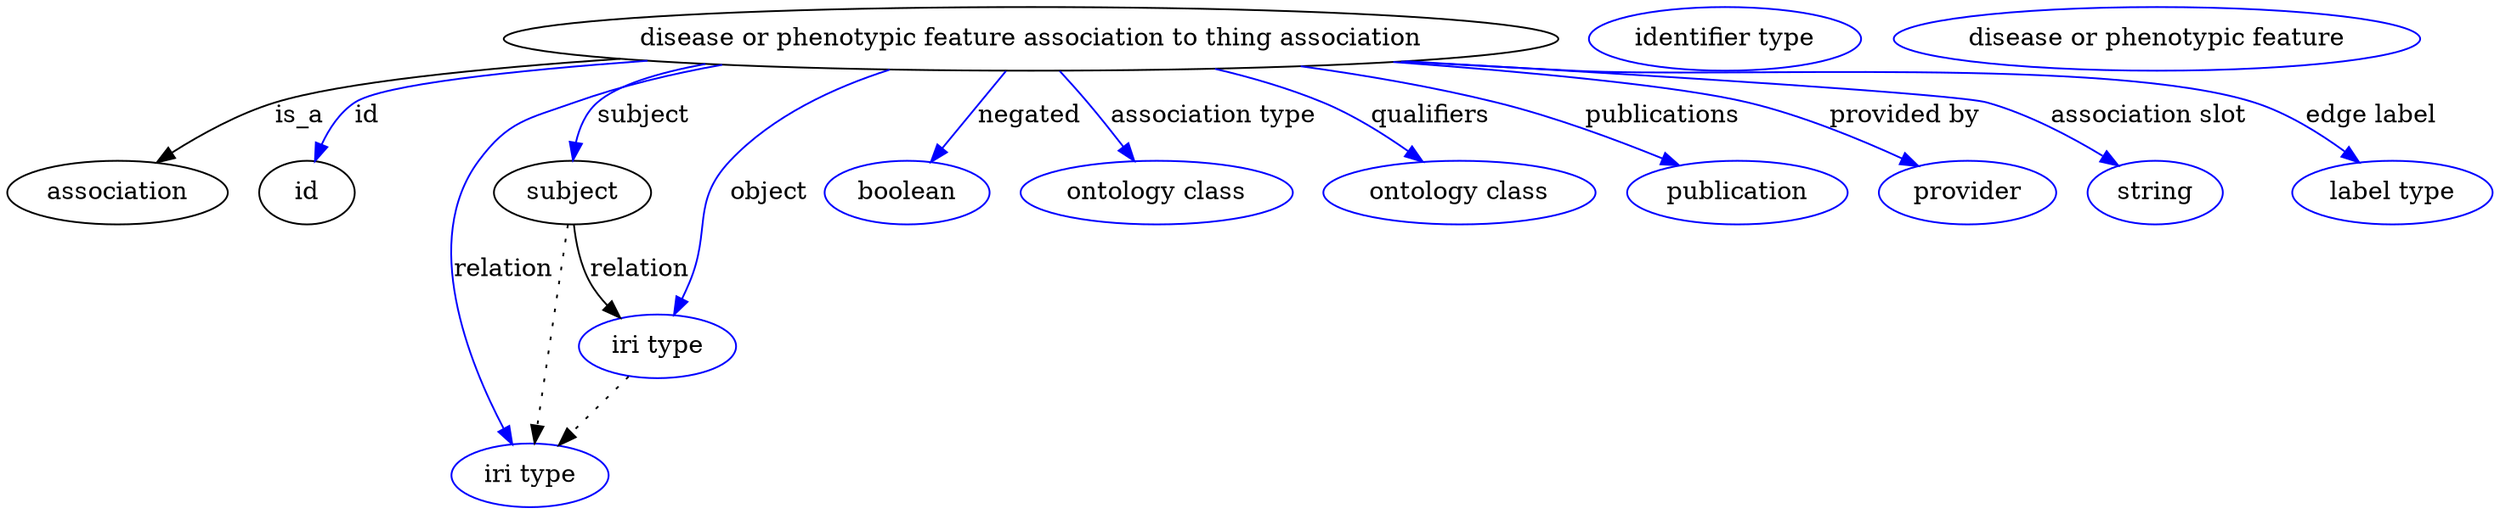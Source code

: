 digraph {
	graph [bb="0,0,1173.1,281"];
	node [label="\N"];
	"disease or phenotypic feature association to thing association"	 [height=0.5,
		label="disease or phenotypic feature association to thing association",
		pos="495.4,263",
		width=6.277];
	association	 [height=0.5,
		pos="49.402,177",
		width=1.3723];
	"disease or phenotypic feature association to thing association" -> association	 [label=is_a,
		lp="145.68,220",
		pos="e,71.049,193.43 314.21,252.21 241.8,246.39 167.64,238.08 133.85,227 114.63,220.7 95.08,209.49 79.635,199.28"];
	id	 [height=0.5,
		pos="143.4,177",
		width=0.75];
	"disease or phenotypic feature association to thing association" -> id	 [color=blue,
		label=id,
		lp="179.85,220",
		pos="e,149.4,194.76 328.71,250.78 257.55,244.37 187.54,235.99 173.51,227 164.99,221.54 158.54,212.73 153.83,204.01",
		style=solid];
	subject	 [height=0.5,
		pos="276.4,177",
		width=0.97656];
	"disease or phenotypic feature association to thing association" -> subject	 [color=blue,
		label=subject,
		lp="314.23,220",
		pos="e,278.18,195.29 357.41,248.74 329.21,243.48 304.77,236.41 293.75,227 287.19,221.4 283.11,213.19 280.57,205.03",
		style=solid];
	relation	 [color=blue,
		height=0.5,
		label="iri type",
		pos="256.4,18",
		width=0.9834];
	"disease or phenotypic feature association to thing association" -> relation	 [color=blue,
		label=relation,
		lp="240.78,134",
		pos="e,247,35.476 357.14,248.71 331.1,243.56 304.51,236.54 280.4,227 256.56,217.56 246.28,216.56 232.4,195 202.59,148.68 225.71,81.424 \
242.65,44.586",
		style=solid];
	object	 [color=blue,
		height=0.5,
		label="iri type",
		pos="319.4,91",
		width=0.9834];
	"disease or phenotypic feature association to thing association" -> object	 [color=blue,
		label=object,
		lp="373.51,177",
		pos="e,326.55,108.88 435.2,245.55 407.8,234.9 376.94,218.66 356.19,195 335.18,171.03 344.25,156.97 333.4,127 332.4,124.22 331.32,121.33 \
330.23,118.45",
		style=solid];
	negated	 [color=blue,
		height=0.5,
		label=boolean,
		pos="437.4,177",
		width=1.0584];
	"disease or phenotypic feature association to thing association" -> negated	 [color=blue,
		label=negated,
		lp="492.17,220",
		pos="e,449.09,194.33 483.1,244.76 474.86,232.55 463.9,216.29 454.77,202.76",
		style=solid];
	"association type"	 [color=blue,
		height=0.5,
		label="ontology class",
		pos="554.4,177",
		width=1.6931];
	"disease or phenotypic feature association to thing association" -> "association type"	 [color=blue,
		label="association type",
		lp="574.31,220",
		pos="e,542.11,194.92 507.91,244.76 516.18,232.71 527.15,216.72 536.36,203.3",
		style=solid];
	qualifiers	 [color=blue,
		height=0.5,
		label="ontology class",
		pos="694.4,177",
		width=1.6931];
	"disease or phenotypic feature association to thing association" -> qualifiers	 [color=blue,
		label=qualifiers,
		lp="672.45,220",
		pos="e,674.13,194.09 572.08,246.01 589.37,240.93 607.35,234.63 623.4,227 638.34,219.9 653.51,209.7 665.97,200.37",
		style=solid];
	publications	 [color=blue,
		height=0.5,
		label=publication,
		pos="823.4,177",
		width=1.3859];
	"disease or phenotypic feature association to thing association" -> publications	 [color=blue,
		label=publications,
		lp="777.62,220",
		pos="e,793.23,191.65 611.12,247.49 641.15,242.21 673.23,235.45 702.4,227 730.42,218.88 760.75,206.34 784.03,195.85",
		style=solid];
	"provided by"	 [color=blue,
		height=0.5,
		label=provider,
		pos="931.4,177",
		width=1.1129];
	"disease or phenotypic feature association to thing association" -> "provided by"	 [color=blue,
		label="provided by",
		lp="889.03,220",
		pos="e,905.47,190.82 650.57,249.86 716.01,243.42 784.2,235.28 815.4,227 843.59,219.52 873.8,206.31 896.32,195.35",
		style=solid];
	"association slot"	 [color=blue,
		height=0.5,
		label=string,
		pos="1019.4,177",
		width=0.8403];
	"disease or phenotypic feature association to thing association" -> "association slot"	 [color=blue,
		label="association slot",
		lp="1002.4,220",
		pos="e,999.41,190.9 656.04,250.34 775.76,240.78 919.72,228.98 926.4,227 949.3,220.21 972.98,207.38 990.71,196.42",
		style=solid];
	"edge label"	 [color=blue,
		height=0.5,
		label="label type",
		pos="1128.4,177",
		width=1.2425];
	"disease or phenotypic feature association to thing association" -> "edge label"	 [color=blue,
		label="edge label",
		lp="1108,220",
		pos="e,1109,193.24 655.6,250.3 680.63,248.44 706.21,246.61 730.4,245 801.25,240.29 981.79,248.68 1049.4,227 1067.8,221.09 1086.2,209.84 \
1100.6,199.5",
		style=solid];
	association_id	 [color=blue,
		height=0.5,
		label="identifier type",
		pos="798.4,263",
		width=1.652];
	subject -> relation	 [pos="e,258.67,36.027 274.11,158.76 270.64,131.21 264.04,78.735 259.95,46.223",
		style=dotted];
	subject -> object	 [label=relation,
		lp="312.78,134",
		pos="e,304.16,107.25 279.77,158.76 282.02,148.99 285.52,136.95 290.64,127 292.72,122.97 295.28,118.96 298.02,115.16"];
	"disease or phenotypic feature association to thing association_subject"	 [color=blue,
		height=0.5,
		label="disease or phenotypic feature",
		pos="989.4,263",
		width=3.1523];
	object -> relation	 [pos="e,270.64,34.499 305.11,74.435 296.89,64.915 286.42,52.785 277.3,42.212",
		style=dotted];
}
